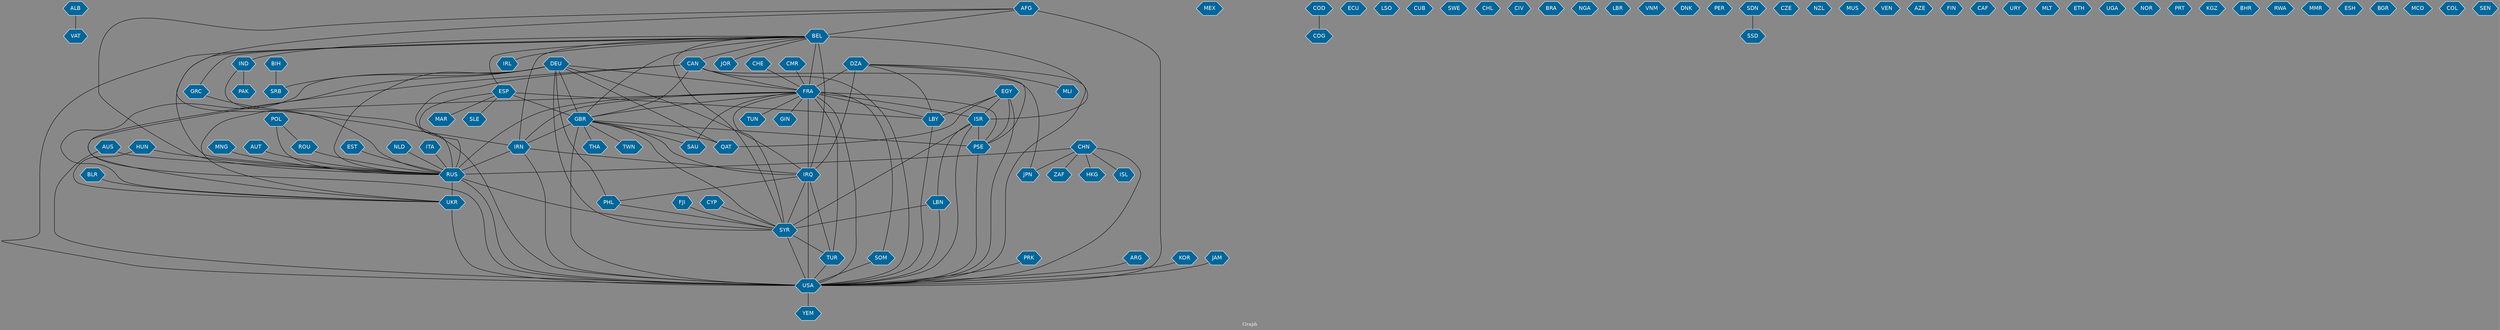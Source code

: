 // Countries together in item graph
graph {
	graph [bgcolor="#888888" fontcolor=white fontsize=12 label="Graph" outputorder=edgesfirst overlap=prism]
	node [color=white fillcolor="#006699" fontcolor=white fontname=Helvetica shape=hexagon style=filled]
	edge [arrowhead=open color=black fontcolor=white fontname=Courier fontsize=12]
		VAT [label=VAT]
		USA [label=USA]
		MEX [label=MEX]
		IRN [label=IRN]
		CHN [label=CHN]
		RUS [label=RUS]
		EST [label=EST]
		GBR [label=GBR]
		CAN [label=CAN]
		DEU [label=DEU]
		FRA [label=FRA]
		SYR [label=SYR]
		ZAF [label=ZAF]
		IRQ [label=IRQ]
		LBY [label=LBY]
		MAR [label=MAR]
		UKR [label=UKR]
		ISR [label=ISR]
		PSE [label=PSE]
		COG [label=COG]
		TUN [label=TUN]
		NLD [label=NLD]
		TUR [label=TUR]
		ECU [label=ECU]
		LSO [label=LSO]
		IND [label=IND]
		CUB [label=CUB]
		ESP [label=ESP]
		SOM [label=SOM]
		DZA [label=DZA]
		JPN [label=JPN]
		BEL [label=BEL]
		SWE [label=SWE]
		QAT [label=QAT]
		EGY [label=EGY]
		TWN [label=TWN]
		GIN [label=GIN]
		AFG [label=AFG]
		POL [label=POL]
		HKG [label=HKG]
		IRL [label=IRL]
		SLE [label=SLE]
		PHL [label=PHL]
		CHE [label=CHE]
		CHL [label=CHL]
		CIV [label=CIV]
		BRA [label=BRA]
		ITA [label=ITA]
		FJI [label=FJI]
		YEM [label=YEM]
		PRK [label=PRK]
		NGA [label=NGA]
		LBR [label=LBR]
		LBN [label=LBN]
		ARG [label=ARG]
		AUS [label=AUS]
		VNM [label=VNM]
		DNK [label=DNK]
		COD [label=COD]
		GRC [label=GRC]
		SRB [label=SRB]
		BIH [label=BIH]
		MNG [label=MNG]
		KOR [label=KOR]
		SAU [label=SAU]
		PAK [label=PAK]
		PER [label=PER]
		SSD [label=SSD]
		SDN [label=SDN]
		CZE [label=CZE]
		BLR [label=BLR]
		CYP [label=CYP]
		ROU [label=ROU]
		NZL [label=NZL]
		JOR [label=JOR]
		MLI [label=MLI]
		HUN [label=HUN]
		MUS [label=MUS]
		VEN [label=VEN]
		JAM [label=JAM]
		AZE [label=AZE]
		FIN [label=FIN]
		CAF [label=CAF]
		URY [label=URY]
		AUT [label=AUT]
		MLT [label=MLT]
		ETH [label=ETH]
		UGA [label=UGA]
		NOR [label=NOR]
		PRT [label=PRT]
		ISL [label=ISL]
		KGZ [label=KGZ]
		BHR [label=BHR]
		RWA [label=RWA]
		MMR [label=MMR]
		ESH [label=ESH]
		BGR [label=BGR]
		THA [label=THA]
		MCO [label=MCO]
		ALB [label=ALB]
		COL [label=COL]
		SEN [label=SEN]
		CMR [label=CMR]
			GBR -- IRN [weight=1]
			SYR -- TUR [weight=23]
			ESP -- SLE [weight=1]
			FRA -- IRN [weight=1]
			CAN -- USA [weight=5]
			ARG -- USA [weight=2]
			AFG -- RUS [weight=1]
			CAN -- GBR [weight=2]
			ITA -- RUS [weight=1]
			BIH -- SRB [weight=3]
			MNG -- RUS [weight=1]
			DEU -- GBR [weight=1]
			AFG -- USA [weight=4]
			CAN -- RUS [weight=5]
			BEL -- GRC [weight=1]
			BEL -- FRA [weight=12]
			LBY -- USA [weight=2]
			GBR -- PSE [weight=1]
			CAN -- JPN [weight=1]
			CHN -- ZAF [weight=3]
			SDN -- SSD [weight=3]
			USA -- YEM [weight=2]
			EST -- RUS [weight=3]
			AFG -- BEL [weight=2]
			TUR -- USA [weight=2]
			GBR -- THA [weight=1]
			PRK -- USA [weight=6]
			DEU -- SYR [weight=2]
			BLR -- UKR [weight=3]
			ISR -- LBN [weight=1]
			CHN -- ISL [weight=2]
			FJI -- SYR [weight=6]
			AUT -- RUS [weight=1]
			BEL -- ISR [weight=1]
			BEL -- USA [weight=3]
			DEU -- RUS [weight=4]
			EGY -- QAT [weight=1]
			CHN -- USA [weight=1]
			AUS -- USA [weight=1]
			EGY -- PSE [weight=4]
			CYP -- SYR [weight=4]
			RUS -- SYR [weight=3]
			EGY -- ISR [weight=2]
			FRA -- LBY [weight=2]
			BEL -- IRL [weight=1]
			POL -- ROU [weight=1]
			BEL -- IND [weight=1]
			DZA -- FRA [weight=47]
			EGY -- USA [weight=2]
			DZA -- PSE [weight=2]
			GBR -- QAT [weight=1]
			FRA -- SAU [weight=1]
			CHN -- JPN [weight=1]
			LBN -- SYR [weight=2]
			UKR -- USA [weight=4]
			PSE -- USA [weight=2]
			IRQ -- SYR [weight=29]
			ISR -- USA [weight=2]
			ESP -- RUS [weight=1]
			DZA -- USA [weight=1]
			DZA -- MLI [weight=2]
			BEL -- JOR [weight=2]
			GBR -- IRQ [weight=10]
			GBR -- SYR [weight=1]
			GRC -- RUS [weight=1]
			IRN -- RUS [weight=1]
			FRA -- USA [weight=17]
			DEU -- FRA [weight=6]
			JAM -- USA [weight=1]
			ISR -- PSE [weight=34]
			IND -- PAK [weight=2]
			FRA -- GBR [weight=1]
			IRN -- IRQ [weight=4]
			CMR -- FRA [weight=1]
			ALB -- VAT [weight=1]
			NLD -- RUS [weight=1]
			GBR -- TWN [weight=1]
			AFG -- IRN [weight=1]
			PHL -- SYR [weight=1]
			DEU -- IRQ [weight=1]
			DZA -- LBY [weight=1]
			FRA -- SYR [weight=19]
			CAN -- FRA [weight=1]
			SOM -- USA [weight=5]
			RUS -- UKR [weight=98]
			KOR -- USA [weight=2]
			FRA -- RUS [weight=9]
			IRN -- USA [weight=10]
			FRA -- PSE [weight=4]
			ESP -- GBR [weight=4]
			DEU -- QAT [weight=1]
			POL -- RUS [weight=2]
			EGY -- LBY [weight=1]
			HUN -- UKR [weight=1]
			BEL -- CAN [weight=1]
			DEU -- PHL [weight=3]
			GBR -- USA [weight=17]
			BEL -- IRN [weight=1]
			DEU -- SRB [weight=1]
			SYR -- USA [weight=36]
			DEU -- UKR [weight=2]
			ISR -- SYR [weight=1]
			IRQ -- USA [weight=41]
			CAN -- UKR [weight=1]
			LBN -- USA [weight=1]
			FRA -- IRQ [weight=58]
			BEL -- GBR [weight=3]
			ESP -- LBY [weight=1]
			HUN -- RUS [weight=1]
			FRA -- TUR [weight=2]
			FRA -- SOM [weight=1]
			DZA -- IRQ [weight=1]
			BEL -- SYR [weight=6]
			BEL -- IRQ [weight=9]
			AUS -- RUS [weight=1]
			CHN -- RUS [weight=1]
			RUS -- USA [weight=15]
			GBR -- SAU [weight=1]
			DEU -- USA [weight=1]
			BEL -- RUS [weight=1]
			ROU -- RUS [weight=1]
			IRQ -- PHL [weight=1]
			ESP -- MAR [weight=1]
			BEL -- ESP [weight=1]
			FRA -- ISR [weight=3]
			COD -- COG [weight=1]
			IRQ -- TUR [weight=6]
			FRA -- UKR [weight=1]
			FRA -- TUN [weight=1]
			FRA -- GIN [weight=1]
			IND -- USA [weight=1]
			CHE -- FRA [weight=1]
			CHN -- HKG [weight=1]
}
